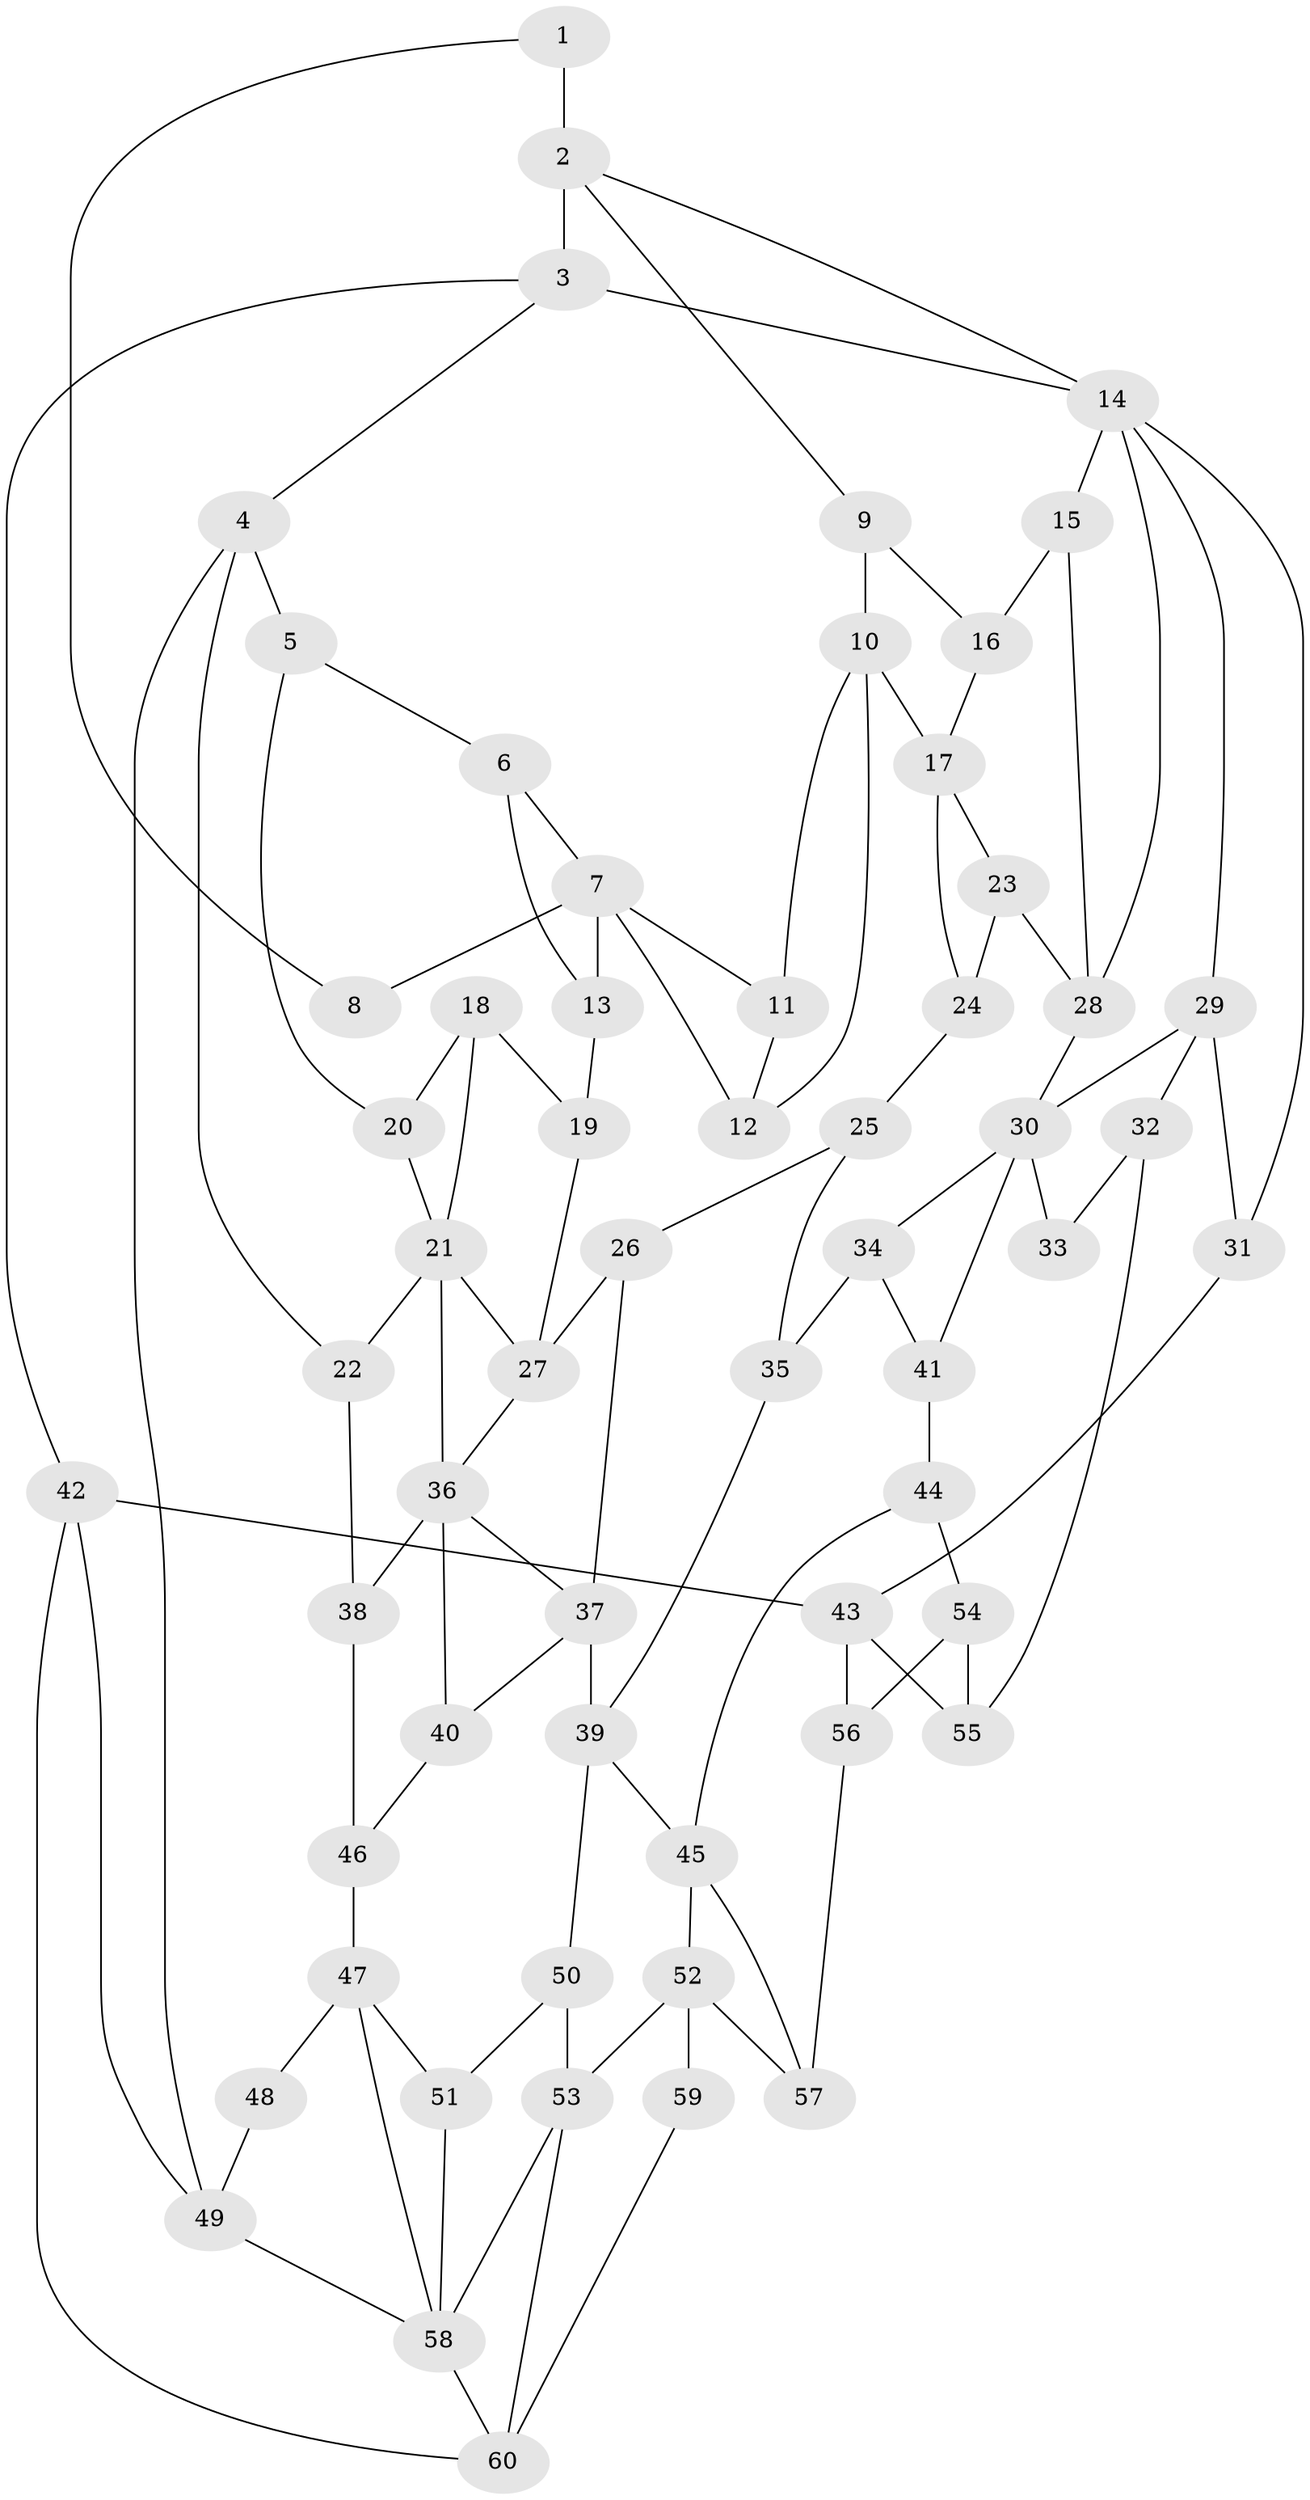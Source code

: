 // original degree distribution, {3: 0.041666666666666664, 4: 0.23333333333333334, 6: 0.26666666666666666, 5: 0.4583333333333333}
// Generated by graph-tools (version 1.1) at 2025/38/03/09/25 02:38:31]
// undirected, 60 vertices, 103 edges
graph export_dot {
graph [start="1"]
  node [color=gray90,style=filled];
  1;
  2;
  3;
  4;
  5;
  6;
  7;
  8;
  9;
  10;
  11;
  12;
  13;
  14;
  15;
  16;
  17;
  18;
  19;
  20;
  21;
  22;
  23;
  24;
  25;
  26;
  27;
  28;
  29;
  30;
  31;
  32;
  33;
  34;
  35;
  36;
  37;
  38;
  39;
  40;
  41;
  42;
  43;
  44;
  45;
  46;
  47;
  48;
  49;
  50;
  51;
  52;
  53;
  54;
  55;
  56;
  57;
  58;
  59;
  60;
  1 -- 2 [weight=2.0];
  1 -- 8 [weight=1.0];
  2 -- 3 [weight=2.0];
  2 -- 9 [weight=1.0];
  2 -- 14 [weight=1.0];
  3 -- 4 [weight=1.0];
  3 -- 14 [weight=1.0];
  3 -- 42 [weight=1.0];
  4 -- 5 [weight=1.0];
  4 -- 22 [weight=1.0];
  4 -- 49 [weight=1.0];
  5 -- 6 [weight=1.0];
  5 -- 20 [weight=1.0];
  6 -- 7 [weight=1.0];
  6 -- 13 [weight=1.0];
  7 -- 8 [weight=2.0];
  7 -- 11 [weight=1.0];
  7 -- 12 [weight=1.0];
  7 -- 13 [weight=1.0];
  9 -- 10 [weight=1.0];
  9 -- 16 [weight=1.0];
  10 -- 11 [weight=1.0];
  10 -- 12 [weight=1.0];
  10 -- 17 [weight=3.0];
  11 -- 12 [weight=1.0];
  13 -- 19 [weight=1.0];
  14 -- 15 [weight=1.0];
  14 -- 28 [weight=1.0];
  14 -- 29 [weight=1.0];
  14 -- 31 [weight=1.0];
  15 -- 16 [weight=1.0];
  15 -- 28 [weight=1.0];
  16 -- 17 [weight=1.0];
  17 -- 23 [weight=1.0];
  17 -- 24 [weight=1.0];
  18 -- 19 [weight=1.0];
  18 -- 20 [weight=3.0];
  18 -- 21 [weight=1.0];
  19 -- 27 [weight=1.0];
  20 -- 21 [weight=1.0];
  21 -- 22 [weight=1.0];
  21 -- 27 [weight=1.0];
  21 -- 36 [weight=1.0];
  22 -- 38 [weight=1.0];
  23 -- 24 [weight=1.0];
  23 -- 28 [weight=1.0];
  24 -- 25 [weight=1.0];
  25 -- 26 [weight=1.0];
  25 -- 35 [weight=1.0];
  26 -- 27 [weight=1.0];
  26 -- 37 [weight=1.0];
  27 -- 36 [weight=1.0];
  28 -- 30 [weight=2.0];
  29 -- 30 [weight=1.0];
  29 -- 31 [weight=1.0];
  29 -- 32 [weight=2.0];
  30 -- 33 [weight=1.0];
  30 -- 34 [weight=1.0];
  30 -- 41 [weight=1.0];
  31 -- 43 [weight=2.0];
  32 -- 33 [weight=1.0];
  32 -- 55 [weight=1.0];
  34 -- 35 [weight=1.0];
  34 -- 41 [weight=1.0];
  35 -- 39 [weight=1.0];
  36 -- 37 [weight=1.0];
  36 -- 38 [weight=2.0];
  36 -- 40 [weight=1.0];
  37 -- 39 [weight=2.0];
  37 -- 40 [weight=1.0];
  38 -- 46 [weight=1.0];
  39 -- 45 [weight=1.0];
  39 -- 50 [weight=1.0];
  40 -- 46 [weight=1.0];
  41 -- 44 [weight=1.0];
  42 -- 43 [weight=2.0];
  42 -- 49 [weight=1.0];
  42 -- 60 [weight=1.0];
  43 -- 55 [weight=1.0];
  43 -- 56 [weight=1.0];
  44 -- 45 [weight=1.0];
  44 -- 54 [weight=1.0];
  45 -- 52 [weight=1.0];
  45 -- 57 [weight=1.0];
  46 -- 47 [weight=2.0];
  47 -- 48 [weight=2.0];
  47 -- 51 [weight=1.0];
  47 -- 58 [weight=1.0];
  48 -- 49 [weight=1.0];
  49 -- 58 [weight=1.0];
  50 -- 51 [weight=1.0];
  50 -- 53 [weight=1.0];
  51 -- 58 [weight=1.0];
  52 -- 53 [weight=2.0];
  52 -- 57 [weight=1.0];
  52 -- 59 [weight=2.0];
  53 -- 58 [weight=1.0];
  53 -- 60 [weight=1.0];
  54 -- 55 [weight=1.0];
  54 -- 56 [weight=2.0];
  56 -- 57 [weight=1.0];
  58 -- 60 [weight=1.0];
  59 -- 60 [weight=1.0];
}
